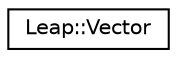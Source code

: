 digraph "Graphical Class Hierarchy"
{
  edge [fontname="Helvetica",fontsize="10",labelfontname="Helvetica",labelfontsize="10"];
  node [fontname="Helvetica",fontsize="10",shape=record];
  rankdir="LR";
  Node0 [label="Leap::Vector",height=0.2,width=0.4,color="black", fillcolor="white", style="filled",URL="$struct_leap_1_1_vector.html"];
}
